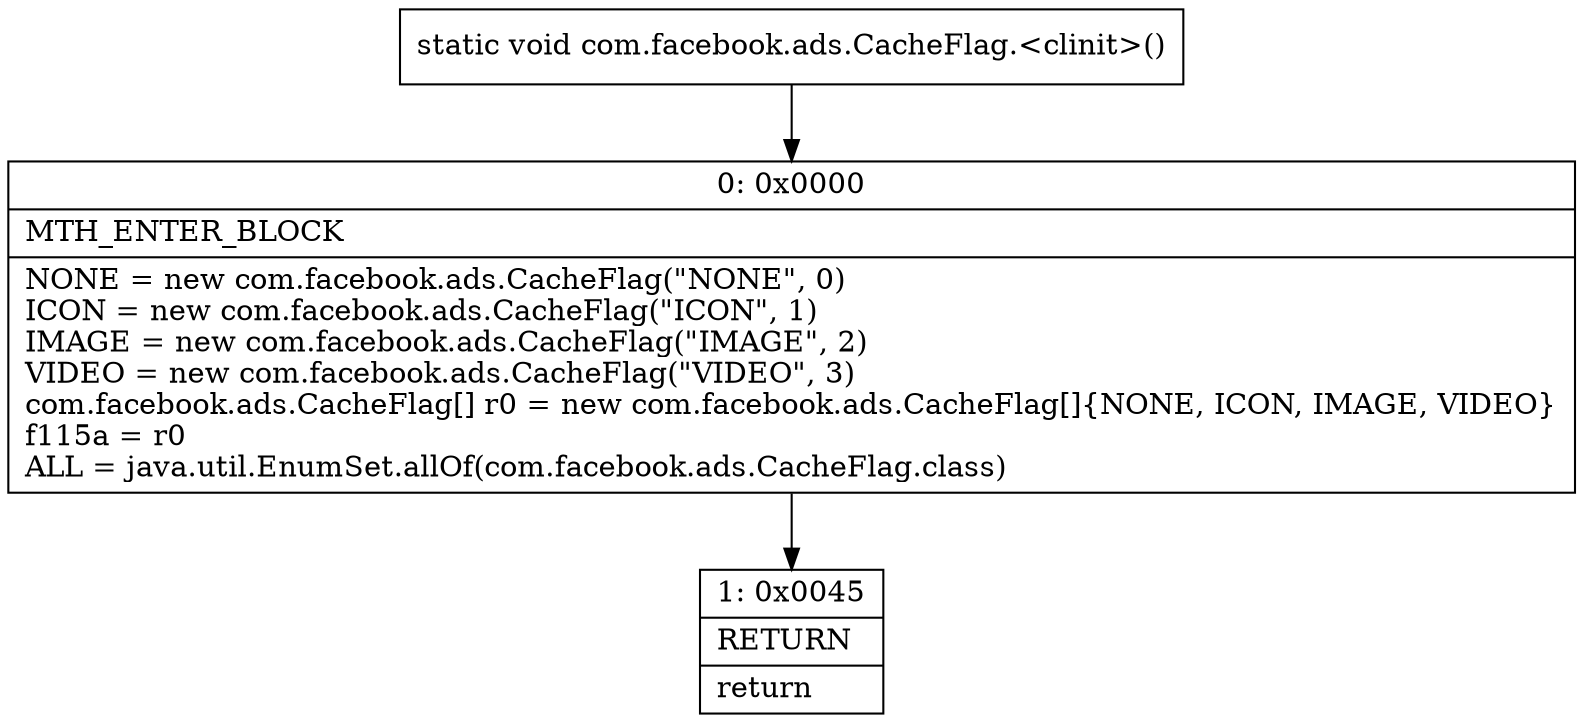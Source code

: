 digraph "CFG forcom.facebook.ads.CacheFlag.\<clinit\>()V" {
Node_0 [shape=record,label="{0\:\ 0x0000|MTH_ENTER_BLOCK\l|NONE = new com.facebook.ads.CacheFlag(\"NONE\", 0)\lICON = new com.facebook.ads.CacheFlag(\"ICON\", 1)\lIMAGE = new com.facebook.ads.CacheFlag(\"IMAGE\", 2)\lVIDEO = new com.facebook.ads.CacheFlag(\"VIDEO\", 3)\lcom.facebook.ads.CacheFlag[] r0 = new com.facebook.ads.CacheFlag[]\{NONE, ICON, IMAGE, VIDEO\}\lf115a = r0\lALL = java.util.EnumSet.allOf(com.facebook.ads.CacheFlag.class)\l}"];
Node_1 [shape=record,label="{1\:\ 0x0045|RETURN\l|return\l}"];
MethodNode[shape=record,label="{static void com.facebook.ads.CacheFlag.\<clinit\>() }"];
MethodNode -> Node_0;
Node_0 -> Node_1;
}

